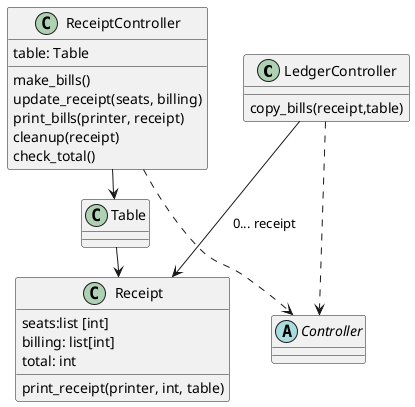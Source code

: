 @startuml
'https://plantuml.com/class-diagram
class LedgerController{
copy_bills(receipt,table)
}
abstract Controller{

}
class Receipt{
seats:list [int]
billing: list[int]
total: int

print_receipt(printer, int, table)

}
class Table
class ReceiptController{
table: Table
make_bills()
update_receipt(seats, billing)
print_bills(printer, receipt)
cleanup(receipt)
check_total()

}

ReceiptController..>Controller
LedgerController..>Controller
ReceiptController->Table:table
Table -> Receipt:receipt

LedgerController-->Receipt:0... receipt

@enduml